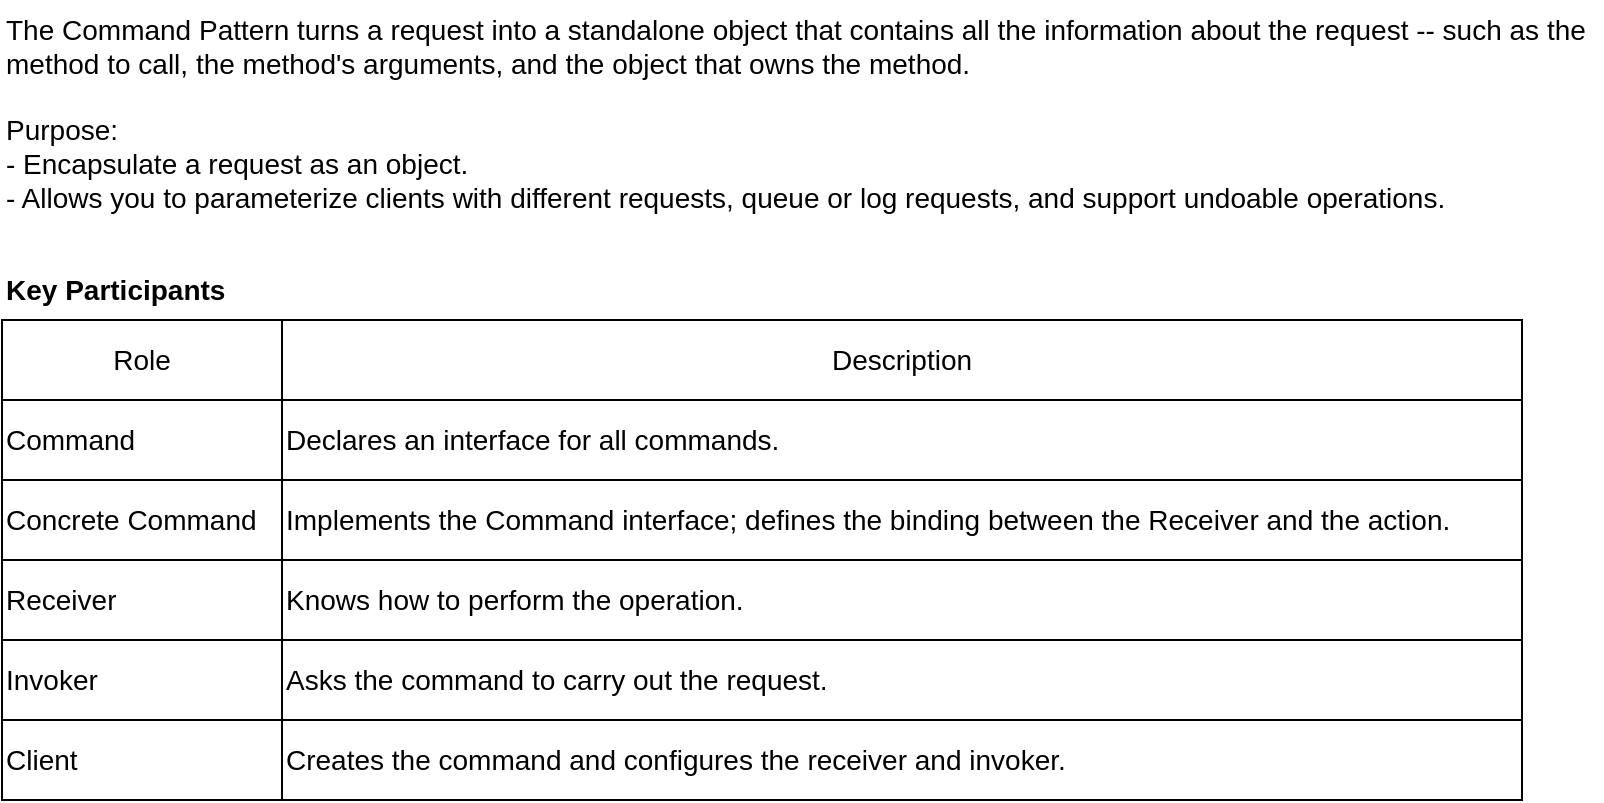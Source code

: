 <mxfile version="28.1.1">
  <diagram name="Page-1" id="tlizApVb3Lmp3QC3Klox">
    <mxGraphModel dx="1034" dy="570" grid="1" gridSize="10" guides="1" tooltips="1" connect="1" arrows="1" fold="1" page="1" pageScale="1" pageWidth="850" pageHeight="1100" math="0" shadow="0">
      <root>
        <mxCell id="0" />
        <mxCell id="1" parent="0" />
        <mxCell id="IFPszP2dh0mQ25aJr4DG-1" value="The Command Pattern turns a request into a standalone object that contains all the information about the request -- such as the method to call, the method&#39;s arguments, and the object that owns the method.&#xa;&#xa;Purpose:&#xa;- Encapsulate a request as an object.&#xa;- Allows you to parameterize clients with different requests, queue or log requests, and support undoable operations." style="text;whiteSpace=wrap;fontSize=14;" vertex="1" parent="1">
          <mxGeometry x="40" y="40" width="800" height="120" as="geometry" />
        </mxCell>
        <mxCell id="IFPszP2dh0mQ25aJr4DG-2" value="&lt;b&gt;Key Participants&lt;/b&gt;" style="text;html=1;align=left;verticalAlign=middle;whiteSpace=wrap;rounded=0;fontSize=14;" vertex="1" parent="1">
          <mxGeometry x="40" y="170" width="800" height="30" as="geometry" />
        </mxCell>
        <mxCell id="IFPszP2dh0mQ25aJr4DG-3" value="" style="shape=table;startSize=0;container=1;collapsible=0;childLayout=tableLayout;" vertex="1" parent="1">
          <mxGeometry x="40" y="200" width="760" height="240" as="geometry" />
        </mxCell>
        <mxCell id="IFPszP2dh0mQ25aJr4DG-4" value="" style="shape=tableRow;horizontal=0;startSize=0;swimlaneHead=0;swimlaneBody=0;strokeColor=inherit;top=0;left=0;bottom=0;right=0;collapsible=0;dropTarget=0;fillColor=none;points=[[0,0.5],[1,0.5]];portConstraint=eastwest;" vertex="1" parent="IFPszP2dh0mQ25aJr4DG-3">
          <mxGeometry width="760" height="40" as="geometry" />
        </mxCell>
        <mxCell id="IFPszP2dh0mQ25aJr4DG-5" value="&lt;font style=&quot;font-size: 14px;&quot;&gt;Role&lt;/font&gt;" style="shape=partialRectangle;html=1;whiteSpace=wrap;connectable=0;strokeColor=inherit;overflow=hidden;fillColor=none;top=0;left=0;bottom=0;right=0;pointerEvents=1;" vertex="1" parent="IFPszP2dh0mQ25aJr4DG-4">
          <mxGeometry width="140" height="40" as="geometry">
            <mxRectangle width="140" height="40" as="alternateBounds" />
          </mxGeometry>
        </mxCell>
        <mxCell id="IFPszP2dh0mQ25aJr4DG-6" value="&lt;font style=&quot;font-size: 14px;&quot;&gt;Description&lt;/font&gt;" style="shape=partialRectangle;html=1;whiteSpace=wrap;connectable=0;strokeColor=inherit;overflow=hidden;fillColor=none;top=0;left=0;bottom=0;right=0;pointerEvents=1;" vertex="1" parent="IFPszP2dh0mQ25aJr4DG-4">
          <mxGeometry x="140" width="620" height="40" as="geometry">
            <mxRectangle width="620" height="40" as="alternateBounds" />
          </mxGeometry>
        </mxCell>
        <mxCell id="IFPszP2dh0mQ25aJr4DG-7" value="" style="shape=tableRow;horizontal=0;startSize=0;swimlaneHead=0;swimlaneBody=0;strokeColor=inherit;top=0;left=0;bottom=0;right=0;collapsible=0;dropTarget=0;fillColor=none;points=[[0,0.5],[1,0.5]];portConstraint=eastwest;" vertex="1" parent="IFPszP2dh0mQ25aJr4DG-3">
          <mxGeometry y="40" width="760" height="40" as="geometry" />
        </mxCell>
        <mxCell id="IFPszP2dh0mQ25aJr4DG-8" value="Command" style="shape=partialRectangle;html=1;whiteSpace=wrap;connectable=0;strokeColor=inherit;overflow=hidden;fillColor=none;top=0;left=0;bottom=0;right=0;pointerEvents=1;fontSize=14;align=left;" vertex="1" parent="IFPszP2dh0mQ25aJr4DG-7">
          <mxGeometry width="140" height="40" as="geometry">
            <mxRectangle width="140" height="40" as="alternateBounds" />
          </mxGeometry>
        </mxCell>
        <mxCell id="IFPszP2dh0mQ25aJr4DG-9" value="&lt;font style=&quot;font-size: 14px;&quot;&gt;Declares an interface for all commands.&lt;/font&gt;" style="shape=partialRectangle;html=1;whiteSpace=wrap;connectable=0;strokeColor=inherit;overflow=hidden;fillColor=none;top=0;left=0;bottom=0;right=0;pointerEvents=1;align=left;" vertex="1" parent="IFPszP2dh0mQ25aJr4DG-7">
          <mxGeometry x="140" width="620" height="40" as="geometry">
            <mxRectangle width="620" height="40" as="alternateBounds" />
          </mxGeometry>
        </mxCell>
        <mxCell id="IFPszP2dh0mQ25aJr4DG-10" value="" style="shape=tableRow;horizontal=0;startSize=0;swimlaneHead=0;swimlaneBody=0;strokeColor=inherit;top=0;left=0;bottom=0;right=0;collapsible=0;dropTarget=0;fillColor=none;points=[[0,0.5],[1,0.5]];portConstraint=eastwest;" vertex="1" parent="IFPszP2dh0mQ25aJr4DG-3">
          <mxGeometry y="80" width="760" height="40" as="geometry" />
        </mxCell>
        <mxCell id="IFPszP2dh0mQ25aJr4DG-11" value="Concrete Command" style="shape=partialRectangle;html=1;whiteSpace=wrap;connectable=0;strokeColor=inherit;overflow=hidden;fillColor=none;top=0;left=0;bottom=0;right=0;pointerEvents=1;fontSize=14;align=left;" vertex="1" parent="IFPszP2dh0mQ25aJr4DG-10">
          <mxGeometry width="140" height="40" as="geometry">
            <mxRectangle width="140" height="40" as="alternateBounds" />
          </mxGeometry>
        </mxCell>
        <mxCell id="IFPszP2dh0mQ25aJr4DG-12" value="&lt;font style=&quot;font-size: 14px;&quot;&gt;Implements the Command interface; defines the binding between the Receiver and the action.&lt;/font&gt;" style="shape=partialRectangle;html=1;whiteSpace=wrap;connectable=0;strokeColor=inherit;overflow=hidden;fillColor=none;top=0;left=0;bottom=0;right=0;pointerEvents=1;align=left;" vertex="1" parent="IFPszP2dh0mQ25aJr4DG-10">
          <mxGeometry x="140" width="620" height="40" as="geometry">
            <mxRectangle width="620" height="40" as="alternateBounds" />
          </mxGeometry>
        </mxCell>
        <mxCell id="IFPszP2dh0mQ25aJr4DG-13" value="" style="shape=tableRow;horizontal=0;startSize=0;swimlaneHead=0;swimlaneBody=0;strokeColor=inherit;top=0;left=0;bottom=0;right=0;collapsible=0;dropTarget=0;fillColor=none;points=[[0,0.5],[1,0.5]];portConstraint=eastwest;" vertex="1" parent="IFPszP2dh0mQ25aJr4DG-3">
          <mxGeometry y="120" width="760" height="40" as="geometry" />
        </mxCell>
        <mxCell id="IFPszP2dh0mQ25aJr4DG-14" value="&lt;font style=&quot;font-size: 14px;&quot;&gt;Receiver&lt;/font&gt;" style="shape=partialRectangle;html=1;whiteSpace=wrap;connectable=0;strokeColor=inherit;overflow=hidden;fillColor=none;top=0;left=0;bottom=0;right=0;pointerEvents=1;align=left;" vertex="1" parent="IFPszP2dh0mQ25aJr4DG-13">
          <mxGeometry width="140" height="40" as="geometry">
            <mxRectangle width="140" height="40" as="alternateBounds" />
          </mxGeometry>
        </mxCell>
        <mxCell id="IFPszP2dh0mQ25aJr4DG-15" value="Knows how to perform the operation." style="shape=partialRectangle;html=1;whiteSpace=wrap;connectable=0;strokeColor=inherit;overflow=hidden;fillColor=none;top=0;left=0;bottom=0;right=0;pointerEvents=1;align=left;fontSize=14;" vertex="1" parent="IFPszP2dh0mQ25aJr4DG-13">
          <mxGeometry x="140" width="620" height="40" as="geometry">
            <mxRectangle width="620" height="40" as="alternateBounds" />
          </mxGeometry>
        </mxCell>
        <mxCell id="IFPszP2dh0mQ25aJr4DG-16" value="" style="shape=tableRow;horizontal=0;startSize=0;swimlaneHead=0;swimlaneBody=0;strokeColor=inherit;top=0;left=0;bottom=0;right=0;collapsible=0;dropTarget=0;fillColor=none;points=[[0,0.5],[1,0.5]];portConstraint=eastwest;" vertex="1" parent="IFPszP2dh0mQ25aJr4DG-3">
          <mxGeometry y="160" width="760" height="40" as="geometry" />
        </mxCell>
        <mxCell id="IFPszP2dh0mQ25aJr4DG-17" value="&lt;font style=&quot;font-size: 14px;&quot;&gt;Invoker&lt;/font&gt;" style="shape=partialRectangle;html=1;whiteSpace=wrap;connectable=0;strokeColor=inherit;overflow=hidden;fillColor=none;top=0;left=0;bottom=0;right=0;pointerEvents=1;align=left;" vertex="1" parent="IFPszP2dh0mQ25aJr4DG-16">
          <mxGeometry width="140" height="40" as="geometry">
            <mxRectangle width="140" height="40" as="alternateBounds" />
          </mxGeometry>
        </mxCell>
        <mxCell id="IFPszP2dh0mQ25aJr4DG-18" value="Asks the command to carry out the request." style="shape=partialRectangle;html=1;whiteSpace=wrap;connectable=0;strokeColor=inherit;overflow=hidden;fillColor=none;top=0;left=0;bottom=0;right=0;pointerEvents=1;align=left;fontSize=14;" vertex="1" parent="IFPszP2dh0mQ25aJr4DG-16">
          <mxGeometry x="140" width="620" height="40" as="geometry">
            <mxRectangle width="620" height="40" as="alternateBounds" />
          </mxGeometry>
        </mxCell>
        <mxCell id="IFPszP2dh0mQ25aJr4DG-19" value="" style="shape=tableRow;horizontal=0;startSize=0;swimlaneHead=0;swimlaneBody=0;strokeColor=inherit;top=0;left=0;bottom=0;right=0;collapsible=0;dropTarget=0;fillColor=none;points=[[0,0.5],[1,0.5]];portConstraint=eastwest;" vertex="1" parent="IFPszP2dh0mQ25aJr4DG-3">
          <mxGeometry y="200" width="760" height="40" as="geometry" />
        </mxCell>
        <mxCell id="IFPszP2dh0mQ25aJr4DG-20" value="&lt;font style=&quot;font-size: 14px;&quot;&gt;Client&lt;/font&gt;" style="shape=partialRectangle;html=1;whiteSpace=wrap;connectable=0;strokeColor=inherit;overflow=hidden;fillColor=none;top=0;left=0;bottom=0;right=0;pointerEvents=1;align=left;" vertex="1" parent="IFPszP2dh0mQ25aJr4DG-19">
          <mxGeometry width="140" height="40" as="geometry">
            <mxRectangle width="140" height="40" as="alternateBounds" />
          </mxGeometry>
        </mxCell>
        <mxCell id="IFPszP2dh0mQ25aJr4DG-21" value="Creates the command and configures the receiver and invoker." style="shape=partialRectangle;html=1;whiteSpace=wrap;connectable=0;strokeColor=inherit;overflow=hidden;fillColor=none;top=0;left=0;bottom=0;right=0;pointerEvents=1;align=left;fontSize=14;" vertex="1" parent="IFPszP2dh0mQ25aJr4DG-19">
          <mxGeometry x="140" width="620" height="40" as="geometry">
            <mxRectangle width="620" height="40" as="alternateBounds" />
          </mxGeometry>
        </mxCell>
      </root>
    </mxGraphModel>
  </diagram>
</mxfile>
